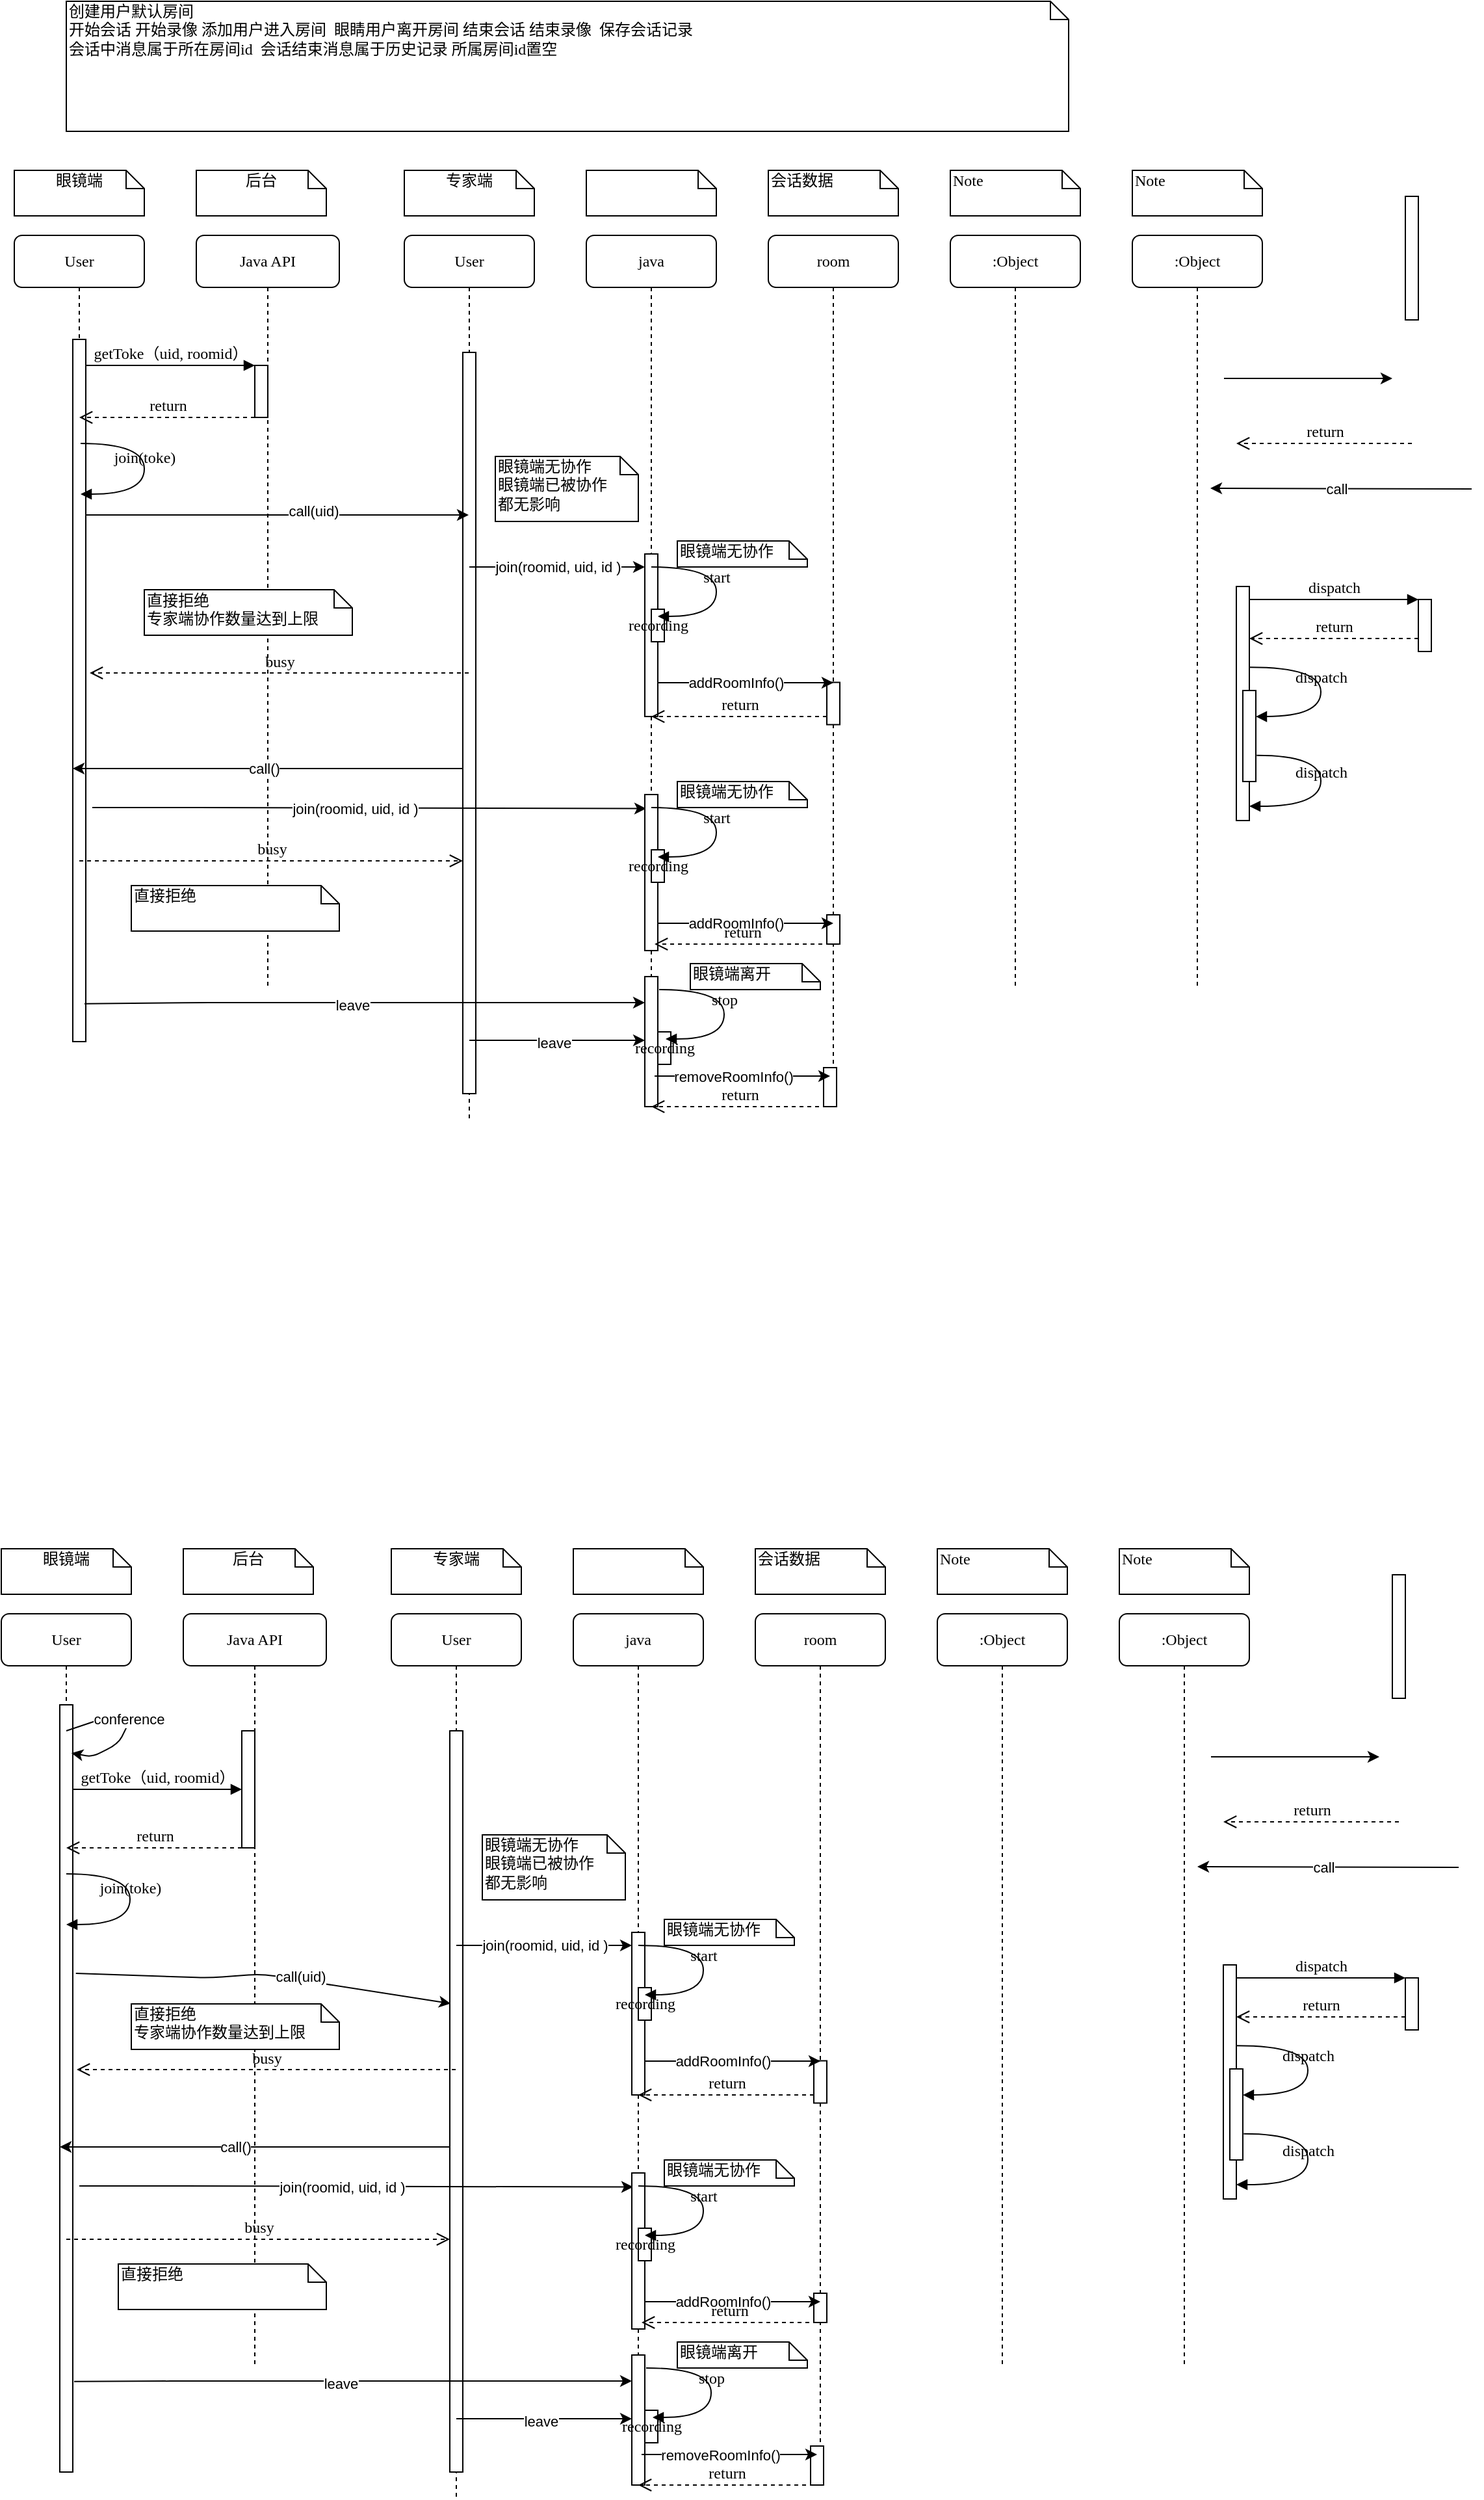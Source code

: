 <mxfile version="14.4.8" type="github">
  <diagram name="Page-1" id="13e1069c-82ec-6db2-03f1-153e76fe0fe0">
    <mxGraphModel dx="934" dy="1406" grid="1" gridSize="10" guides="1" tooltips="1" connect="1" arrows="1" fold="1" page="1" pageScale="1" pageWidth="1100" pageHeight="850" background="#ffffff" math="0" shadow="0">
      <root>
        <mxCell id="0" />
        <mxCell id="1" parent="0" />
        <mxCell id="7baba1c4bc27f4b0-2" value="Java API" style="shape=umlLifeline;perimeter=lifelinePerimeter;whiteSpace=wrap;html=1;container=1;collapsible=0;recursiveResize=0;outlineConnect=0;rounded=1;shadow=0;comic=0;labelBackgroundColor=none;strokeWidth=1;fontFamily=Verdana;fontSize=12;align=center;" parent="1" vertex="1">
          <mxGeometry x="240" y="80" width="110" height="580" as="geometry" />
        </mxCell>
        <mxCell id="7baba1c4bc27f4b0-10" value="" style="html=1;points=[];perimeter=orthogonalPerimeter;rounded=0;shadow=0;comic=0;labelBackgroundColor=none;strokeWidth=1;fontFamily=Verdana;fontSize=12;align=center;" parent="7baba1c4bc27f4b0-2" vertex="1">
          <mxGeometry x="45" y="100" width="10" height="40" as="geometry" />
        </mxCell>
        <mxCell id="odlqmuHHD26M4DmsH0EI-45" value="直接拒绝" style="shape=note;whiteSpace=wrap;html=1;size=14;verticalAlign=top;align=left;spacingTop=-6;rounded=0;shadow=0;comic=0;labelBackgroundColor=none;strokeWidth=1;fontFamily=Verdana;fontSize=12" parent="7baba1c4bc27f4b0-2" vertex="1">
          <mxGeometry x="-50" y="500" width="160" height="35" as="geometry" />
        </mxCell>
        <mxCell id="7baba1c4bc27f4b0-3" value="User" style="shape=umlLifeline;perimeter=lifelinePerimeter;whiteSpace=wrap;html=1;container=1;collapsible=0;recursiveResize=0;outlineConnect=0;rounded=1;shadow=0;comic=0;labelBackgroundColor=none;strokeWidth=1;fontFamily=Verdana;fontSize=12;align=center;" parent="1" vertex="1">
          <mxGeometry x="400" y="80" width="100" height="680" as="geometry" />
        </mxCell>
        <mxCell id="7baba1c4bc27f4b0-13" value="" style="html=1;points=[];perimeter=orthogonalPerimeter;rounded=0;shadow=0;comic=0;labelBackgroundColor=none;strokeWidth=1;fontFamily=Verdana;fontSize=12;align=center;" parent="7baba1c4bc27f4b0-3" vertex="1">
          <mxGeometry x="45" y="90" width="10" height="570" as="geometry" />
        </mxCell>
        <mxCell id="7baba1c4bc27f4b0-4" value="java" style="shape=umlLifeline;perimeter=lifelinePerimeter;whiteSpace=wrap;html=1;container=1;collapsible=0;recursiveResize=0;outlineConnect=0;rounded=1;shadow=0;comic=0;labelBackgroundColor=none;strokeWidth=1;fontFamily=Verdana;fontSize=12;align=center;" parent="1" vertex="1">
          <mxGeometry x="540" y="80" width="100" height="670" as="geometry" />
        </mxCell>
        <mxCell id="odlqmuHHD26M4DmsH0EI-8" value="" style="html=1;points=[];perimeter=orthogonalPerimeter;rounded=0;shadow=0;comic=0;labelBackgroundColor=none;strokeWidth=1;fontFamily=Verdana;fontSize=12;align=center;" parent="7baba1c4bc27f4b0-4" vertex="1">
          <mxGeometry x="45" y="245" width="10" height="125" as="geometry" />
        </mxCell>
        <mxCell id="odlqmuHHD26M4DmsH0EI-46" value="" style="html=1;points=[];perimeter=orthogonalPerimeter;rounded=0;shadow=0;comic=0;labelBackgroundColor=none;strokeWidth=1;fontFamily=Verdana;fontSize=12;align=center;" parent="7baba1c4bc27f4b0-4" vertex="1">
          <mxGeometry x="45" y="570" width="10" height="100" as="geometry" />
        </mxCell>
        <mxCell id="7baba1c4bc27f4b0-5" value="room" style="shape=umlLifeline;perimeter=lifelinePerimeter;whiteSpace=wrap;html=1;container=1;collapsible=0;recursiveResize=0;outlineConnect=0;rounded=1;shadow=0;comic=0;labelBackgroundColor=none;strokeWidth=1;fontFamily=Verdana;fontSize=12;align=center;" parent="1" vertex="1">
          <mxGeometry x="680" y="80" width="100" height="670" as="geometry" />
        </mxCell>
        <mxCell id="odlqmuHHD26M4DmsH0EI-15" value="" style="html=1;points=[];perimeter=orthogonalPerimeter;rounded=0;shadow=0;comic=0;labelBackgroundColor=none;strokeWidth=1;fontFamily=Verdana;fontSize=12;align=center;" parent="7baba1c4bc27f4b0-5" vertex="1">
          <mxGeometry x="45" y="343.75" width="10" height="32.5" as="geometry" />
        </mxCell>
        <mxCell id="7baba1c4bc27f4b0-6" value=":Object" style="shape=umlLifeline;perimeter=lifelinePerimeter;whiteSpace=wrap;html=1;container=1;collapsible=0;recursiveResize=0;outlineConnect=0;rounded=1;shadow=0;comic=0;labelBackgroundColor=none;strokeWidth=1;fontFamily=Verdana;fontSize=12;align=center;" parent="1" vertex="1">
          <mxGeometry x="820" y="80" width="100" height="580" as="geometry" />
        </mxCell>
        <mxCell id="7baba1c4bc27f4b0-7" value=":Object" style="shape=umlLifeline;perimeter=lifelinePerimeter;whiteSpace=wrap;html=1;container=1;collapsible=0;recursiveResize=0;outlineConnect=0;rounded=1;shadow=0;comic=0;labelBackgroundColor=none;strokeWidth=1;fontFamily=Verdana;fontSize=12;align=center;" parent="1" vertex="1">
          <mxGeometry x="960" y="80" width="100" height="580" as="geometry" />
        </mxCell>
        <mxCell id="7baba1c4bc27f4b0-8" value="User" style="shape=umlLifeline;perimeter=lifelinePerimeter;whiteSpace=wrap;html=1;container=1;collapsible=0;recursiveResize=0;outlineConnect=0;rounded=1;shadow=0;comic=0;labelBackgroundColor=none;strokeWidth=1;fontFamily=Verdana;fontSize=12;align=center;" parent="1" vertex="1">
          <mxGeometry x="100" y="80" width="100" height="620" as="geometry" />
        </mxCell>
        <mxCell id="7baba1c4bc27f4b0-9" value="" style="html=1;points=[];perimeter=orthogonalPerimeter;rounded=0;shadow=0;comic=0;labelBackgroundColor=none;strokeWidth=1;fontFamily=Verdana;fontSize=12;align=center;" parent="7baba1c4bc27f4b0-8" vertex="1">
          <mxGeometry x="45" y="80" width="10" height="540" as="geometry" />
        </mxCell>
        <mxCell id="7baba1c4bc27f4b0-16" value="" style="html=1;points=[];perimeter=orthogonalPerimeter;rounded=0;shadow=0;comic=0;labelBackgroundColor=none;strokeWidth=1;fontFamily=Verdana;fontSize=12;align=center;" parent="1" vertex="1">
          <mxGeometry x="1040" y="350" width="10" height="180" as="geometry" />
        </mxCell>
        <mxCell id="7baba1c4bc27f4b0-19" value="" style="html=1;points=[];perimeter=orthogonalPerimeter;rounded=0;shadow=0;comic=0;labelBackgroundColor=none;strokeWidth=1;fontFamily=Verdana;fontSize=12;align=center;" parent="1" vertex="1">
          <mxGeometry x="1180" y="360" width="10" height="40" as="geometry" />
        </mxCell>
        <mxCell id="7baba1c4bc27f4b0-20" value="dispatch" style="html=1;verticalAlign=bottom;endArrow=block;entryX=0;entryY=0;labelBackgroundColor=none;fontFamily=Verdana;fontSize=12;edgeStyle=elbowEdgeStyle;elbow=vertical;" parent="1" source="7baba1c4bc27f4b0-16" target="7baba1c4bc27f4b0-19" edge="1">
          <mxGeometry relative="1" as="geometry">
            <mxPoint x="1105" y="360" as="sourcePoint" />
          </mxGeometry>
        </mxCell>
        <mxCell id="7baba1c4bc27f4b0-21" value="return" style="html=1;verticalAlign=bottom;endArrow=open;dashed=1;endSize=8;labelBackgroundColor=none;fontFamily=Verdana;fontSize=12;edgeStyle=elbowEdgeStyle;elbow=vertical;" parent="1" source="7baba1c4bc27f4b0-19" target="7baba1c4bc27f4b0-16" edge="1">
          <mxGeometry relative="1" as="geometry">
            <mxPoint x="1105" y="436" as="targetPoint" />
            <Array as="points">
              <mxPoint x="1125" y="390" />
              <mxPoint x="1155" y="390" />
            </Array>
          </mxGeometry>
        </mxCell>
        <mxCell id="7baba1c4bc27f4b0-11" value="getToke（uid, roomid）" style="html=1;verticalAlign=bottom;endArrow=block;entryX=0;entryY=0;labelBackgroundColor=none;fontFamily=Verdana;fontSize=12;edgeStyle=elbowEdgeStyle;elbow=vertical;" parent="1" source="7baba1c4bc27f4b0-9" target="7baba1c4bc27f4b0-10" edge="1">
          <mxGeometry relative="1" as="geometry">
            <mxPoint x="220" y="190" as="sourcePoint" />
          </mxGeometry>
        </mxCell>
        <mxCell id="7baba1c4bc27f4b0-34" value="" style="html=1;points=[];perimeter=orthogonalPerimeter;rounded=0;shadow=0;comic=0;labelBackgroundColor=none;strokeWidth=1;fontFamily=Verdana;fontSize=12;align=center;" parent="1" vertex="1">
          <mxGeometry x="1045" y="430" width="10" height="70" as="geometry" />
        </mxCell>
        <mxCell id="7baba1c4bc27f4b0-35" value="dispatch" style="html=1;verticalAlign=bottom;endArrow=block;labelBackgroundColor=none;fontFamily=Verdana;fontSize=12;elbow=vertical;edgeStyle=orthogonalEdgeStyle;curved=1;entryX=1;entryY=0.286;entryPerimeter=0;exitX=1.038;exitY=0.345;exitPerimeter=0;" parent="1" source="7baba1c4bc27f4b0-16" target="7baba1c4bc27f4b0-34" edge="1">
          <mxGeometry relative="1" as="geometry">
            <mxPoint x="920" y="360" as="sourcePoint" />
            <mxPoint x="1050" y="360" as="targetPoint" />
            <Array as="points">
              <mxPoint x="1105" y="412" />
              <mxPoint x="1105" y="450" />
            </Array>
          </mxGeometry>
        </mxCell>
        <mxCell id="7baba1c4bc27f4b0-36" value="dispatch" style="html=1;verticalAlign=bottom;endArrow=block;labelBackgroundColor=none;fontFamily=Verdana;fontSize=12;elbow=vertical;edgeStyle=orthogonalEdgeStyle;curved=1;exitX=1.066;exitY=0.713;exitPerimeter=0;" parent="1" source="7baba1c4bc27f4b0-34" edge="1">
          <mxGeometry relative="1" as="geometry">
            <mxPoint x="1065.333" y="480" as="sourcePoint" />
            <mxPoint x="1050" y="519" as="targetPoint" />
            <Array as="points">
              <mxPoint x="1105" y="480" />
              <mxPoint x="1105" y="519" />
            </Array>
          </mxGeometry>
        </mxCell>
        <mxCell id="7baba1c4bc27f4b0-40" value="眼镜端" style="shape=note;whiteSpace=wrap;html=1;size=14;verticalAlign=top;align=center;spacingTop=-6;rounded=0;shadow=0;comic=0;labelBackgroundColor=none;strokeWidth=1;fontFamily=Verdana;fontSize=12" parent="1" vertex="1">
          <mxGeometry x="100" y="30" width="100" height="35" as="geometry" />
        </mxCell>
        <mxCell id="7baba1c4bc27f4b0-41" value="后台" style="shape=note;whiteSpace=wrap;html=1;size=14;verticalAlign=top;align=center;spacingTop=-6;rounded=0;shadow=0;comic=0;labelBackgroundColor=none;strokeWidth=1;fontFamily=Verdana;fontSize=12" parent="1" vertex="1">
          <mxGeometry x="240" y="30" width="100" height="35" as="geometry" />
        </mxCell>
        <mxCell id="7baba1c4bc27f4b0-42" value="&lt;div&gt;&lt;span&gt;专家端&lt;/span&gt;&lt;/div&gt;" style="shape=note;whiteSpace=wrap;html=1;size=14;verticalAlign=top;align=center;spacingTop=-6;rounded=0;shadow=0;comic=0;labelBackgroundColor=none;strokeWidth=1;fontFamily=Verdana;fontSize=12" parent="1" vertex="1">
          <mxGeometry x="400" y="30" width="100" height="35" as="geometry" />
        </mxCell>
        <mxCell id="7baba1c4bc27f4b0-43" value="" style="shape=note;whiteSpace=wrap;html=1;size=14;verticalAlign=top;align=left;spacingTop=-6;rounded=0;shadow=0;comic=0;labelBackgroundColor=none;strokeWidth=1;fontFamily=Verdana;fontSize=12" parent="1" vertex="1">
          <mxGeometry x="540" y="30" width="100" height="35" as="geometry" />
        </mxCell>
        <mxCell id="7baba1c4bc27f4b0-44" value="会话数据" style="shape=note;whiteSpace=wrap;html=1;size=14;verticalAlign=top;align=left;spacingTop=-6;rounded=0;shadow=0;comic=0;labelBackgroundColor=none;strokeWidth=1;fontFamily=Verdana;fontSize=12" parent="1" vertex="1">
          <mxGeometry x="680" y="30" width="100" height="35" as="geometry" />
        </mxCell>
        <mxCell id="7baba1c4bc27f4b0-45" value="Note" style="shape=note;whiteSpace=wrap;html=1;size=14;verticalAlign=top;align=left;spacingTop=-6;rounded=0;shadow=0;comic=0;labelBackgroundColor=none;strokeWidth=1;fontFamily=Verdana;fontSize=12" parent="1" vertex="1">
          <mxGeometry x="820" y="30" width="100" height="35" as="geometry" />
        </mxCell>
        <mxCell id="7baba1c4bc27f4b0-46" value="Note" style="shape=note;whiteSpace=wrap;html=1;size=14;verticalAlign=top;align=left;spacingTop=-6;rounded=0;shadow=0;comic=0;labelBackgroundColor=none;strokeWidth=1;fontFamily=Verdana;fontSize=12" parent="1" vertex="1">
          <mxGeometry x="960" y="30" width="100" height="35" as="geometry" />
        </mxCell>
        <mxCell id="odlqmuHHD26M4DmsH0EI-4" value="" style="endArrow=classic;html=1;exitX=1;exitY=0.25;exitDx=0;exitDy=0;exitPerimeter=0;" parent="1" source="7baba1c4bc27f4b0-9" target="7baba1c4bc27f4b0-3" edge="1">
          <mxGeometry width="50" height="50" relative="1" as="geometry">
            <mxPoint x="500" y="400" as="sourcePoint" />
            <mxPoint x="550" y="350" as="targetPoint" />
          </mxGeometry>
        </mxCell>
        <mxCell id="odlqmuHHD26M4DmsH0EI-5" value="call(uid)" style="edgeLabel;html=1;align=center;verticalAlign=middle;resizable=0;points=[];" parent="odlqmuHHD26M4DmsH0EI-4" vertex="1" connectable="0">
          <mxGeometry x="0.181" y="3" relative="1" as="geometry">
            <mxPoint x="1" as="offset" />
          </mxGeometry>
        </mxCell>
        <mxCell id="odlqmuHHD26M4DmsH0EI-6" value="join(roomid, uid, id )" style="endArrow=classic;html=1;" parent="1" target="odlqmuHHD26M4DmsH0EI-8" edge="1">
          <mxGeometry width="50" height="50" relative="1" as="geometry">
            <mxPoint x="450" y="335" as="sourcePoint" />
            <mxPoint x="570" y="335" as="targetPoint" />
            <Array as="points">
              <mxPoint x="520" y="335" />
            </Array>
          </mxGeometry>
        </mxCell>
        <mxCell id="odlqmuHHD26M4DmsH0EI-9" value="" style="endArrow=classic;html=1;entryX=0.1;entryY=0.09;entryDx=0;entryDy=0;entryPerimeter=0;" parent="1" target="odlqmuHHD26M4DmsH0EI-35" edge="1">
          <mxGeometry x="-0.111" width="50" height="50" relative="1" as="geometry">
            <mxPoint x="160" y="520" as="sourcePoint" />
            <mxPoint x="585" y="520" as="targetPoint" />
            <Array as="points">
              <mxPoint x="230" y="520" />
            </Array>
            <mxPoint as="offset" />
          </mxGeometry>
        </mxCell>
        <mxCell id="odlqmuHHD26M4DmsH0EI-32" value="join(roomid, uid, id )" style="edgeLabel;html=1;align=center;verticalAlign=middle;resizable=0;points=[];" parent="odlqmuHHD26M4DmsH0EI-9" vertex="1" connectable="0">
          <mxGeometry x="-0.054" relative="1" as="geometry">
            <mxPoint as="offset" />
          </mxGeometry>
        </mxCell>
        <mxCell id="odlqmuHHD26M4DmsH0EI-11" value="" style="html=1;points=[];perimeter=orthogonalPerimeter;rounded=0;shadow=0;comic=0;labelBackgroundColor=none;strokeWidth=1;fontFamily=Verdana;fontSize=12;align=center;" parent="1" vertex="1">
          <mxGeometry x="1170" y="50" width="10" height="95" as="geometry" />
        </mxCell>
        <mxCell id="odlqmuHHD26M4DmsH0EI-14" value="addRoomInfo()" style="endArrow=classic;html=1;" parent="1" edge="1">
          <mxGeometry x="-0.111" width="50" height="50" relative="1" as="geometry">
            <mxPoint x="595" y="424" as="sourcePoint" />
            <mxPoint x="730" y="424" as="targetPoint" />
            <Array as="points" />
            <mxPoint as="offset" />
          </mxGeometry>
        </mxCell>
        <mxCell id="odlqmuHHD26M4DmsH0EI-16" value="return" style="html=1;verticalAlign=bottom;endArrow=open;dashed=1;endSize=8;labelBackgroundColor=none;fontFamily=Verdana;fontSize=12;edgeStyle=elbowEdgeStyle;elbow=vertical;" parent="1" edge="1">
          <mxGeometry relative="1" as="geometry">
            <mxPoint x="1040" y="240" as="targetPoint" />
            <Array as="points" />
            <mxPoint x="1175" y="240" as="sourcePoint" />
          </mxGeometry>
        </mxCell>
        <mxCell id="odlqmuHHD26M4DmsH0EI-17" value="busy" style="html=1;verticalAlign=bottom;endArrow=open;dashed=1;endSize=8;labelBackgroundColor=none;fontFamily=Verdana;fontSize=12;edgeStyle=elbowEdgeStyle;elbow=vertical;entryX=1.3;entryY=0.475;entryDx=0;entryDy=0;entryPerimeter=0;" parent="1" source="7baba1c4bc27f4b0-3" target="7baba1c4bc27f4b0-9" edge="1">
          <mxGeometry relative="1" as="geometry">
            <mxPoint x="240" y="390" as="targetPoint" />
            <Array as="points" />
            <mxPoint x="375" y="390" as="sourcePoint" />
          </mxGeometry>
        </mxCell>
        <mxCell id="odlqmuHHD26M4DmsH0EI-18" value="return" style="html=1;verticalAlign=bottom;endArrow=open;dashed=1;endSize=8;labelBackgroundColor=none;fontFamily=Verdana;fontSize=12;edgeStyle=elbowEdgeStyle;elbow=vertical;" parent="1" edge="1">
          <mxGeometry relative="1" as="geometry">
            <mxPoint x="150" y="220" as="targetPoint" />
            <Array as="points" />
            <mxPoint x="285" y="220" as="sourcePoint" />
          </mxGeometry>
        </mxCell>
        <mxCell id="odlqmuHHD26M4DmsH0EI-19" value="眼镜端无协作&lt;br&gt;眼镜端已被协作&lt;br&gt;都无影响" style="shape=note;whiteSpace=wrap;html=1;size=14;verticalAlign=top;align=left;spacingTop=-6;rounded=0;shadow=0;comic=0;labelBackgroundColor=none;strokeWidth=1;fontFamily=Verdana;fontSize=12" parent="1" vertex="1">
          <mxGeometry x="470" y="250" width="110" height="50" as="geometry" />
        </mxCell>
        <mxCell id="odlqmuHHD26M4DmsH0EI-20" value="直接拒绝&lt;br&gt;专家端协作数量达到上限" style="shape=note;whiteSpace=wrap;html=1;size=14;verticalAlign=top;align=left;spacingTop=-6;rounded=0;shadow=0;comic=0;labelBackgroundColor=none;strokeWidth=1;fontFamily=Verdana;fontSize=12" parent="1" vertex="1">
          <mxGeometry x="200" y="352.5" width="160" height="35" as="geometry" />
        </mxCell>
        <mxCell id="odlqmuHHD26M4DmsH0EI-21" value="" style="endArrow=classic;html=1;" parent="1" edge="1">
          <mxGeometry x="-0.111" width="50" height="50" relative="1" as="geometry">
            <mxPoint x="445" y="490" as="sourcePoint" />
            <mxPoint x="145" y="490" as="targetPoint" />
            <Array as="points">
              <mxPoint x="345.5" y="490" />
            </Array>
            <mxPoint as="offset" />
          </mxGeometry>
        </mxCell>
        <mxCell id="odlqmuHHD26M4DmsH0EI-22" value="call()" style="edgeLabel;html=1;align=center;verticalAlign=middle;resizable=0;points=[];" parent="odlqmuHHD26M4DmsH0EI-21" vertex="1" connectable="0">
          <mxGeometry x="0.05" relative="1" as="geometry">
            <mxPoint x="4" as="offset" />
          </mxGeometry>
        </mxCell>
        <mxCell id="odlqmuHHD26M4DmsH0EI-23" value="" style="endArrow=classic;html=1;" parent="1" edge="1">
          <mxGeometry x="-0.111" width="50" height="50" relative="1" as="geometry">
            <mxPoint x="1221" y="275" as="sourcePoint" />
            <mxPoint x="1020" y="274.5" as="targetPoint" />
            <Array as="points">
              <mxPoint x="1220.5" y="274.5" />
            </Array>
            <mxPoint as="offset" />
          </mxGeometry>
        </mxCell>
        <mxCell id="odlqmuHHD26M4DmsH0EI-24" value="call" style="edgeLabel;html=1;align=center;verticalAlign=middle;resizable=0;points=[];" parent="odlqmuHHD26M4DmsH0EI-23" vertex="1" connectable="0">
          <mxGeometry x="0.05" relative="1" as="geometry">
            <mxPoint x="1" as="offset" />
          </mxGeometry>
        </mxCell>
        <mxCell id="odlqmuHHD26M4DmsH0EI-26" value="" style="endArrow=classic;html=1;" parent="1" edge="1">
          <mxGeometry x="-0.111" width="50" height="50" relative="1" as="geometry">
            <mxPoint x="1030.5" y="190" as="sourcePoint" />
            <mxPoint x="1160" y="190" as="targetPoint" />
            <Array as="points">
              <mxPoint x="1100.5" y="190" />
            </Array>
            <mxPoint as="offset" />
          </mxGeometry>
        </mxCell>
        <mxCell id="odlqmuHHD26M4DmsH0EI-28" value="recording" style="html=1;points=[];perimeter=orthogonalPerimeter;rounded=0;shadow=0;comic=0;labelBackgroundColor=none;strokeWidth=1;fontFamily=Verdana;fontSize=12;align=center;" parent="1" vertex="1">
          <mxGeometry x="590" y="367.5" width="10" height="25" as="geometry" />
        </mxCell>
        <mxCell id="odlqmuHHD26M4DmsH0EI-30" value="start" style="html=1;verticalAlign=bottom;endArrow=block;labelBackgroundColor=none;fontFamily=Verdana;fontSize=12;elbow=vertical;edgeStyle=orthogonalEdgeStyle;curved=1;exitX=1.038;exitY=0.345;exitPerimeter=0;" parent="1" edge="1">
          <mxGeometry relative="1" as="geometry">
            <mxPoint x="590.0" y="335.0" as="sourcePoint" />
            <mxPoint x="595" y="373" as="targetPoint" />
            <Array as="points">
              <mxPoint x="640" y="335" />
              <mxPoint x="640" y="373" />
            </Array>
          </mxGeometry>
        </mxCell>
        <mxCell id="odlqmuHHD26M4DmsH0EI-31" value="&lt;span&gt;眼镜端无协作&lt;/span&gt;" style="shape=note;whiteSpace=wrap;html=1;size=14;verticalAlign=top;align=left;spacingTop=-6;rounded=0;shadow=0;comic=0;labelBackgroundColor=none;strokeWidth=1;fontFamily=Verdana;fontSize=12" parent="1" vertex="1">
          <mxGeometry x="610" y="315" width="100" height="20" as="geometry" />
        </mxCell>
        <mxCell id="odlqmuHHD26M4DmsH0EI-33" value="busy" style="html=1;verticalAlign=bottom;endArrow=open;dashed=1;endSize=8;labelBackgroundColor=none;fontFamily=Verdana;fontSize=12;edgeStyle=elbowEdgeStyle;elbow=vertical;" parent="1" source="7baba1c4bc27f4b0-8" target="7baba1c4bc27f4b0-13" edge="1">
          <mxGeometry relative="1" as="geometry">
            <mxPoint x="144.25" y="560" as="targetPoint" />
            <Array as="points">
              <mxPoint x="400" y="561" />
            </Array>
            <mxPoint x="390" y="540" as="sourcePoint" />
          </mxGeometry>
        </mxCell>
        <mxCell id="odlqmuHHD26M4DmsH0EI-35" value="" style="html=1;points=[];perimeter=orthogonalPerimeter;rounded=0;shadow=0;comic=0;labelBackgroundColor=none;strokeWidth=1;fontFamily=Verdana;fontSize=12;align=center;" parent="1" vertex="1">
          <mxGeometry x="585" y="510" width="10" height="120" as="geometry" />
        </mxCell>
        <mxCell id="odlqmuHHD26M4DmsH0EI-36" value="" style="html=1;points=[];perimeter=orthogonalPerimeter;rounded=0;shadow=0;comic=0;labelBackgroundColor=none;strokeWidth=1;fontFamily=Verdana;fontSize=12;align=center;" parent="1" vertex="1">
          <mxGeometry x="725" y="602.5" width="10" height="22.5" as="geometry" />
        </mxCell>
        <mxCell id="odlqmuHHD26M4DmsH0EI-37" value="addRoomInfo()" style="endArrow=classic;html=1;" parent="1" edge="1">
          <mxGeometry x="-0.111" width="50" height="50" relative="1" as="geometry">
            <mxPoint x="595" y="609" as="sourcePoint" />
            <mxPoint x="730" y="609" as="targetPoint" />
            <Array as="points" />
            <mxPoint as="offset" />
          </mxGeometry>
        </mxCell>
        <mxCell id="odlqmuHHD26M4DmsH0EI-38" value="recording" style="html=1;points=[];perimeter=orthogonalPerimeter;rounded=0;shadow=0;comic=0;labelBackgroundColor=none;strokeWidth=1;fontFamily=Verdana;fontSize=12;align=center;" parent="1" vertex="1">
          <mxGeometry x="590" y="552.5" width="10" height="25" as="geometry" />
        </mxCell>
        <mxCell id="odlqmuHHD26M4DmsH0EI-39" value="start" style="html=1;verticalAlign=bottom;endArrow=block;labelBackgroundColor=none;fontFamily=Verdana;fontSize=12;elbow=vertical;edgeStyle=orthogonalEdgeStyle;curved=1;exitX=1.038;exitY=0.345;exitPerimeter=0;" parent="1" edge="1">
          <mxGeometry relative="1" as="geometry">
            <mxPoint x="590" y="520" as="sourcePoint" />
            <mxPoint x="595" y="558" as="targetPoint" />
            <Array as="points">
              <mxPoint x="640" y="520" />
              <mxPoint x="640" y="558" />
            </Array>
          </mxGeometry>
        </mxCell>
        <mxCell id="odlqmuHHD26M4DmsH0EI-40" value="&lt;span&gt;眼镜端无协作&lt;/span&gt;" style="shape=note;whiteSpace=wrap;html=1;size=14;verticalAlign=top;align=left;spacingTop=-6;rounded=0;shadow=0;comic=0;labelBackgroundColor=none;strokeWidth=1;fontFamily=Verdana;fontSize=12" parent="1" vertex="1">
          <mxGeometry x="610" y="500" width="100" height="20" as="geometry" />
        </mxCell>
        <mxCell id="odlqmuHHD26M4DmsH0EI-43" value="return" style="html=1;verticalAlign=bottom;endArrow=open;dashed=1;endSize=8;labelBackgroundColor=none;fontFamily=Verdana;fontSize=12;edgeStyle=elbowEdgeStyle;elbow=vertical;" parent="1" edge="1">
          <mxGeometry relative="1" as="geometry">
            <mxPoint x="590" y="450" as="targetPoint" />
            <Array as="points" />
            <mxPoint x="725" y="450" as="sourcePoint" />
          </mxGeometry>
        </mxCell>
        <mxCell id="odlqmuHHD26M4DmsH0EI-44" value="return" style="html=1;verticalAlign=bottom;endArrow=open;dashed=1;endSize=8;labelBackgroundColor=none;fontFamily=Verdana;fontSize=12;edgeStyle=elbowEdgeStyle;elbow=vertical;" parent="1" edge="1">
          <mxGeometry relative="1" as="geometry">
            <mxPoint x="592.5" y="625" as="targetPoint" />
            <Array as="points" />
            <mxPoint x="727.5" y="625" as="sourcePoint" />
          </mxGeometry>
        </mxCell>
        <mxCell id="odlqmuHHD26M4DmsH0EI-47" value="" style="endArrow=classic;html=1;exitX=0.9;exitY=0.946;exitDx=0;exitDy=0;exitPerimeter=0;" parent="1" source="7baba1c4bc27f4b0-9" target="odlqmuHHD26M4DmsH0EI-46" edge="1">
          <mxGeometry x="-0.111" width="50" height="50" relative="1" as="geometry">
            <mxPoint x="180" y="670" as="sourcePoint" />
            <mxPoint x="299.5" y="670" as="targetPoint" />
            <Array as="points">
              <mxPoint x="240" y="670" />
            </Array>
            <mxPoint as="offset" />
          </mxGeometry>
        </mxCell>
        <mxCell id="odlqmuHHD26M4DmsH0EI-48" value="leave" style="edgeLabel;html=1;align=center;verticalAlign=middle;resizable=0;points=[];" parent="odlqmuHHD26M4DmsH0EI-47" vertex="1" connectable="0">
          <mxGeometry x="-0.044" y="-2" relative="1" as="geometry">
            <mxPoint as="offset" />
          </mxGeometry>
        </mxCell>
        <mxCell id="odlqmuHHD26M4DmsH0EI-51" value="" style="endArrow=classic;html=1;" parent="1" edge="1">
          <mxGeometry x="-0.111" width="50" height="50" relative="1" as="geometry">
            <mxPoint x="450" y="699" as="sourcePoint" />
            <mxPoint x="585" y="699" as="targetPoint" />
            <Array as="points" />
            <mxPoint as="offset" />
          </mxGeometry>
        </mxCell>
        <mxCell id="odlqmuHHD26M4DmsH0EI-52" value="leave" style="edgeLabel;html=1;align=center;verticalAlign=middle;resizable=0;points=[];" parent="odlqmuHHD26M4DmsH0EI-51" vertex="1" connectable="0">
          <mxGeometry x="-0.044" y="-2" relative="1" as="geometry">
            <mxPoint as="offset" />
          </mxGeometry>
        </mxCell>
        <mxCell id="odlqmuHHD26M4DmsH0EI-53" value="recording" style="html=1;points=[];perimeter=orthogonalPerimeter;rounded=0;shadow=0;comic=0;labelBackgroundColor=none;strokeWidth=1;fontFamily=Verdana;fontSize=12;align=center;" parent="1" vertex="1">
          <mxGeometry x="595" y="692.5" width="10" height="25" as="geometry" />
        </mxCell>
        <mxCell id="odlqmuHHD26M4DmsH0EI-54" value="stop" style="html=1;verticalAlign=bottom;endArrow=block;labelBackgroundColor=none;fontFamily=Verdana;fontSize=12;elbow=vertical;edgeStyle=orthogonalEdgeStyle;curved=1;exitX=1.038;exitY=0.345;exitPerimeter=0;" parent="1" edge="1">
          <mxGeometry relative="1" as="geometry">
            <mxPoint x="596" y="660" as="sourcePoint" />
            <mxPoint x="601" y="698" as="targetPoint" />
            <Array as="points">
              <mxPoint x="646" y="660" />
              <mxPoint x="646" y="698" />
            </Array>
          </mxGeometry>
        </mxCell>
        <mxCell id="odlqmuHHD26M4DmsH0EI-56" value="" style="html=1;points=[];perimeter=orthogonalPerimeter;rounded=0;shadow=0;comic=0;labelBackgroundColor=none;strokeWidth=1;fontFamily=Verdana;fontSize=12;align=center;" parent="1" vertex="1">
          <mxGeometry x="722.5" y="720" width="10" height="30" as="geometry" />
        </mxCell>
        <mxCell id="odlqmuHHD26M4DmsH0EI-57" value="removeRoomInfo()" style="endArrow=classic;html=1;" parent="1" edge="1">
          <mxGeometry x="-0.111" width="50" height="50" relative="1" as="geometry">
            <mxPoint x="592.5" y="726.5" as="sourcePoint" />
            <mxPoint x="727.5" y="726.5" as="targetPoint" />
            <Array as="points" />
            <mxPoint as="offset" />
          </mxGeometry>
        </mxCell>
        <mxCell id="odlqmuHHD26M4DmsH0EI-58" value="return" style="html=1;verticalAlign=bottom;endArrow=open;dashed=1;endSize=8;labelBackgroundColor=none;fontFamily=Verdana;fontSize=12;edgeStyle=elbowEdgeStyle;elbow=vertical;" parent="1" edge="1">
          <mxGeometry relative="1" as="geometry">
            <mxPoint x="590" y="750" as="targetPoint" />
            <Array as="points" />
            <mxPoint x="725" y="750" as="sourcePoint" />
          </mxGeometry>
        </mxCell>
        <mxCell id="odlqmuHHD26M4DmsH0EI-59" value="&lt;span&gt;眼镜端离开&lt;/span&gt;" style="shape=note;whiteSpace=wrap;html=1;size=14;verticalAlign=top;align=left;spacingTop=-6;rounded=0;shadow=0;comic=0;labelBackgroundColor=none;strokeWidth=1;fontFamily=Verdana;fontSize=12" parent="1" vertex="1">
          <mxGeometry x="620" y="640" width="100" height="20" as="geometry" />
        </mxCell>
        <mxCell id="P2DkG12NdxDLuXwxPzHu-1" value="创建用户默认房间&amp;nbsp;&lt;br&gt;开始会话 开始录像 添加用户进入房间&amp;nbsp; 眼睛用户离开房间 结束会话 结束录像&amp;nbsp; 保存会话记录&lt;br&gt;会话中消息属于所在房间id&amp;nbsp; 会话结束消息属于历史记录 所属房间id置空" style="shape=note;whiteSpace=wrap;html=1;size=14;verticalAlign=top;align=left;spacingTop=-6;rounded=0;shadow=0;comic=0;labelBackgroundColor=none;strokeWidth=1;fontFamily=Verdana;fontSize=12" parent="1" vertex="1">
          <mxGeometry x="140" y="-100" width="771" height="100" as="geometry" />
        </mxCell>
        <mxCell id="Yd7mBNa5vslCqtSXKkKX-2" value="join(toke)" style="html=1;verticalAlign=bottom;endArrow=block;labelBackgroundColor=none;fontFamily=Verdana;fontSize=12;elbow=vertical;edgeStyle=orthogonalEdgeStyle;curved=1;" parent="1" edge="1">
          <mxGeometry relative="1" as="geometry">
            <mxPoint x="151" y="240" as="sourcePoint" />
            <mxPoint x="151" y="279" as="targetPoint" />
            <Array as="points">
              <mxPoint x="200" y="240.1" />
              <mxPoint x="200" y="279.1" />
            </Array>
          </mxGeometry>
        </mxCell>
        <mxCell id="CfhzM83Ri4UYzs0AbyxH-1" value="Java API" style="shape=umlLifeline;perimeter=lifelinePerimeter;whiteSpace=wrap;html=1;container=1;collapsible=0;recursiveResize=0;outlineConnect=0;rounded=1;shadow=0;comic=0;labelBackgroundColor=none;strokeWidth=1;fontFamily=Verdana;fontSize=12;align=center;" vertex="1" parent="1">
          <mxGeometry x="230" y="1140" width="110" height="580" as="geometry" />
        </mxCell>
        <mxCell id="CfhzM83Ri4UYzs0AbyxH-2" value="" style="html=1;points=[];perimeter=orthogonalPerimeter;rounded=0;shadow=0;comic=0;labelBackgroundColor=none;strokeWidth=1;fontFamily=Verdana;fontSize=12;align=center;" vertex="1" parent="CfhzM83Ri4UYzs0AbyxH-1">
          <mxGeometry x="45" y="90" width="10" height="90" as="geometry" />
        </mxCell>
        <mxCell id="CfhzM83Ri4UYzs0AbyxH-3" value="直接拒绝" style="shape=note;whiteSpace=wrap;html=1;size=14;verticalAlign=top;align=left;spacingTop=-6;rounded=0;shadow=0;comic=0;labelBackgroundColor=none;strokeWidth=1;fontFamily=Verdana;fontSize=12" vertex="1" parent="CfhzM83Ri4UYzs0AbyxH-1">
          <mxGeometry x="-50" y="500" width="160" height="35" as="geometry" />
        </mxCell>
        <mxCell id="CfhzM83Ri4UYzs0AbyxH-4" value="User" style="shape=umlLifeline;perimeter=lifelinePerimeter;whiteSpace=wrap;html=1;container=1;collapsible=0;recursiveResize=0;outlineConnect=0;rounded=1;shadow=0;comic=0;labelBackgroundColor=none;strokeWidth=1;fontFamily=Verdana;fontSize=12;align=center;" vertex="1" parent="1">
          <mxGeometry x="390" y="1140" width="100" height="680" as="geometry" />
        </mxCell>
        <mxCell id="CfhzM83Ri4UYzs0AbyxH-5" value="" style="html=1;points=[];perimeter=orthogonalPerimeter;rounded=0;shadow=0;comic=0;labelBackgroundColor=none;strokeWidth=1;fontFamily=Verdana;fontSize=12;align=center;" vertex="1" parent="CfhzM83Ri4UYzs0AbyxH-4">
          <mxGeometry x="45" y="90" width="10" height="570" as="geometry" />
        </mxCell>
        <mxCell id="CfhzM83Ri4UYzs0AbyxH-6" value="java" style="shape=umlLifeline;perimeter=lifelinePerimeter;whiteSpace=wrap;html=1;container=1;collapsible=0;recursiveResize=0;outlineConnect=0;rounded=1;shadow=0;comic=0;labelBackgroundColor=none;strokeWidth=1;fontFamily=Verdana;fontSize=12;align=center;" vertex="1" parent="1">
          <mxGeometry x="530" y="1140" width="100" height="670" as="geometry" />
        </mxCell>
        <mxCell id="CfhzM83Ri4UYzs0AbyxH-7" value="" style="html=1;points=[];perimeter=orthogonalPerimeter;rounded=0;shadow=0;comic=0;labelBackgroundColor=none;strokeWidth=1;fontFamily=Verdana;fontSize=12;align=center;" vertex="1" parent="CfhzM83Ri4UYzs0AbyxH-6">
          <mxGeometry x="45" y="245" width="10" height="125" as="geometry" />
        </mxCell>
        <mxCell id="CfhzM83Ri4UYzs0AbyxH-8" value="" style="html=1;points=[];perimeter=orthogonalPerimeter;rounded=0;shadow=0;comic=0;labelBackgroundColor=none;strokeWidth=1;fontFamily=Verdana;fontSize=12;align=center;" vertex="1" parent="CfhzM83Ri4UYzs0AbyxH-6">
          <mxGeometry x="45" y="570" width="10" height="100" as="geometry" />
        </mxCell>
        <mxCell id="CfhzM83Ri4UYzs0AbyxH-9" value="room" style="shape=umlLifeline;perimeter=lifelinePerimeter;whiteSpace=wrap;html=1;container=1;collapsible=0;recursiveResize=0;outlineConnect=0;rounded=1;shadow=0;comic=0;labelBackgroundColor=none;strokeWidth=1;fontFamily=Verdana;fontSize=12;align=center;" vertex="1" parent="1">
          <mxGeometry x="670" y="1140" width="100" height="670" as="geometry" />
        </mxCell>
        <mxCell id="CfhzM83Ri4UYzs0AbyxH-10" value="" style="html=1;points=[];perimeter=orthogonalPerimeter;rounded=0;shadow=0;comic=0;labelBackgroundColor=none;strokeWidth=1;fontFamily=Verdana;fontSize=12;align=center;" vertex="1" parent="CfhzM83Ri4UYzs0AbyxH-9">
          <mxGeometry x="45" y="343.75" width="10" height="32.5" as="geometry" />
        </mxCell>
        <mxCell id="CfhzM83Ri4UYzs0AbyxH-11" value=":Object" style="shape=umlLifeline;perimeter=lifelinePerimeter;whiteSpace=wrap;html=1;container=1;collapsible=0;recursiveResize=0;outlineConnect=0;rounded=1;shadow=0;comic=0;labelBackgroundColor=none;strokeWidth=1;fontFamily=Verdana;fontSize=12;align=center;" vertex="1" parent="1">
          <mxGeometry x="810" y="1140" width="100" height="580" as="geometry" />
        </mxCell>
        <mxCell id="CfhzM83Ri4UYzs0AbyxH-12" value=":Object" style="shape=umlLifeline;perimeter=lifelinePerimeter;whiteSpace=wrap;html=1;container=1;collapsible=0;recursiveResize=0;outlineConnect=0;rounded=1;shadow=0;comic=0;labelBackgroundColor=none;strokeWidth=1;fontFamily=Verdana;fontSize=12;align=center;" vertex="1" parent="1">
          <mxGeometry x="950" y="1140" width="100" height="580" as="geometry" />
        </mxCell>
        <mxCell id="CfhzM83Ri4UYzs0AbyxH-13" value="User" style="shape=umlLifeline;perimeter=lifelinePerimeter;whiteSpace=wrap;html=1;container=1;collapsible=0;recursiveResize=0;outlineConnect=0;rounded=1;shadow=0;comic=0;labelBackgroundColor=none;strokeWidth=1;fontFamily=Verdana;fontSize=12;align=center;" vertex="1" parent="1">
          <mxGeometry x="90" y="1140" width="100" height="660" as="geometry" />
        </mxCell>
        <mxCell id="CfhzM83Ri4UYzs0AbyxH-14" value="" style="html=1;points=[];perimeter=orthogonalPerimeter;rounded=0;shadow=0;comic=0;labelBackgroundColor=none;strokeWidth=1;fontFamily=Verdana;fontSize=12;align=center;" vertex="1" parent="CfhzM83Ri4UYzs0AbyxH-13">
          <mxGeometry x="45" y="70" width="10" height="590" as="geometry" />
        </mxCell>
        <mxCell id="CfhzM83Ri4UYzs0AbyxH-15" value="" style="html=1;points=[];perimeter=orthogonalPerimeter;rounded=0;shadow=0;comic=0;labelBackgroundColor=none;strokeWidth=1;fontFamily=Verdana;fontSize=12;align=center;" vertex="1" parent="1">
          <mxGeometry x="1030" y="1410" width="10" height="180" as="geometry" />
        </mxCell>
        <mxCell id="CfhzM83Ri4UYzs0AbyxH-16" value="" style="html=1;points=[];perimeter=orthogonalPerimeter;rounded=0;shadow=0;comic=0;labelBackgroundColor=none;strokeWidth=1;fontFamily=Verdana;fontSize=12;align=center;" vertex="1" parent="1">
          <mxGeometry x="1170" y="1420" width="10" height="40" as="geometry" />
        </mxCell>
        <mxCell id="CfhzM83Ri4UYzs0AbyxH-17" value="dispatch" style="html=1;verticalAlign=bottom;endArrow=block;entryX=0;entryY=0;labelBackgroundColor=none;fontFamily=Verdana;fontSize=12;edgeStyle=elbowEdgeStyle;elbow=vertical;" edge="1" parent="1" source="CfhzM83Ri4UYzs0AbyxH-15" target="CfhzM83Ri4UYzs0AbyxH-16">
          <mxGeometry relative="1" as="geometry">
            <mxPoint x="1095" y="1420" as="sourcePoint" />
          </mxGeometry>
        </mxCell>
        <mxCell id="CfhzM83Ri4UYzs0AbyxH-18" value="return" style="html=1;verticalAlign=bottom;endArrow=open;dashed=1;endSize=8;labelBackgroundColor=none;fontFamily=Verdana;fontSize=12;edgeStyle=elbowEdgeStyle;elbow=vertical;" edge="1" parent="1" source="CfhzM83Ri4UYzs0AbyxH-16" target="CfhzM83Ri4UYzs0AbyxH-15">
          <mxGeometry relative="1" as="geometry">
            <mxPoint x="1095" y="1496" as="targetPoint" />
            <Array as="points">
              <mxPoint x="1115" y="1450" />
              <mxPoint x="1145" y="1450" />
            </Array>
          </mxGeometry>
        </mxCell>
        <mxCell id="CfhzM83Ri4UYzs0AbyxH-19" value="getToke（uid, roomid）" style="html=1;verticalAlign=bottom;endArrow=block;labelBackgroundColor=none;fontFamily=Verdana;fontSize=12;edgeStyle=elbowEdgeStyle;elbow=vertical;" edge="1" parent="1" source="CfhzM83Ri4UYzs0AbyxH-14" target="CfhzM83Ri4UYzs0AbyxH-2">
          <mxGeometry relative="1" as="geometry">
            <mxPoint x="170" y="1280" as="sourcePoint" />
            <mxPoint x="260" y="1280" as="targetPoint" />
          </mxGeometry>
        </mxCell>
        <mxCell id="CfhzM83Ri4UYzs0AbyxH-20" value="" style="html=1;points=[];perimeter=orthogonalPerimeter;rounded=0;shadow=0;comic=0;labelBackgroundColor=none;strokeWidth=1;fontFamily=Verdana;fontSize=12;align=center;" vertex="1" parent="1">
          <mxGeometry x="1035" y="1490" width="10" height="70" as="geometry" />
        </mxCell>
        <mxCell id="CfhzM83Ri4UYzs0AbyxH-21" value="dispatch" style="html=1;verticalAlign=bottom;endArrow=block;labelBackgroundColor=none;fontFamily=Verdana;fontSize=12;elbow=vertical;edgeStyle=orthogonalEdgeStyle;curved=1;entryX=1;entryY=0.286;entryPerimeter=0;exitX=1.038;exitY=0.345;exitPerimeter=0;" edge="1" parent="1" source="CfhzM83Ri4UYzs0AbyxH-15" target="CfhzM83Ri4UYzs0AbyxH-20">
          <mxGeometry relative="1" as="geometry">
            <mxPoint x="910" y="1420" as="sourcePoint" />
            <mxPoint x="1040" y="1420" as="targetPoint" />
            <Array as="points">
              <mxPoint x="1095" y="1472" />
              <mxPoint x="1095" y="1510" />
            </Array>
          </mxGeometry>
        </mxCell>
        <mxCell id="CfhzM83Ri4UYzs0AbyxH-22" value="dispatch" style="html=1;verticalAlign=bottom;endArrow=block;labelBackgroundColor=none;fontFamily=Verdana;fontSize=12;elbow=vertical;edgeStyle=orthogonalEdgeStyle;curved=1;exitX=1.066;exitY=0.713;exitPerimeter=0;" edge="1" parent="1" source="CfhzM83Ri4UYzs0AbyxH-20">
          <mxGeometry relative="1" as="geometry">
            <mxPoint x="1055.333" y="1540" as="sourcePoint" />
            <mxPoint x="1040" y="1579" as="targetPoint" />
            <Array as="points">
              <mxPoint x="1095" y="1540" />
              <mxPoint x="1095" y="1579" />
            </Array>
          </mxGeometry>
        </mxCell>
        <mxCell id="CfhzM83Ri4UYzs0AbyxH-23" value="眼镜端" style="shape=note;whiteSpace=wrap;html=1;size=14;verticalAlign=top;align=center;spacingTop=-6;rounded=0;shadow=0;comic=0;labelBackgroundColor=none;strokeWidth=1;fontFamily=Verdana;fontSize=12" vertex="1" parent="1">
          <mxGeometry x="90" y="1090" width="100" height="35" as="geometry" />
        </mxCell>
        <mxCell id="CfhzM83Ri4UYzs0AbyxH-24" value="后台" style="shape=note;whiteSpace=wrap;html=1;size=14;verticalAlign=top;align=center;spacingTop=-6;rounded=0;shadow=0;comic=0;labelBackgroundColor=none;strokeWidth=1;fontFamily=Verdana;fontSize=12" vertex="1" parent="1">
          <mxGeometry x="230" y="1090" width="100" height="35" as="geometry" />
        </mxCell>
        <mxCell id="CfhzM83Ri4UYzs0AbyxH-25" value="&lt;div&gt;&lt;span&gt;专家端&lt;/span&gt;&lt;/div&gt;" style="shape=note;whiteSpace=wrap;html=1;size=14;verticalAlign=top;align=center;spacingTop=-6;rounded=0;shadow=0;comic=0;labelBackgroundColor=none;strokeWidth=1;fontFamily=Verdana;fontSize=12" vertex="1" parent="1">
          <mxGeometry x="390" y="1090" width="100" height="35" as="geometry" />
        </mxCell>
        <mxCell id="CfhzM83Ri4UYzs0AbyxH-26" value="" style="shape=note;whiteSpace=wrap;html=1;size=14;verticalAlign=top;align=left;spacingTop=-6;rounded=0;shadow=0;comic=0;labelBackgroundColor=none;strokeWidth=1;fontFamily=Verdana;fontSize=12" vertex="1" parent="1">
          <mxGeometry x="530" y="1090" width="100" height="35" as="geometry" />
        </mxCell>
        <mxCell id="CfhzM83Ri4UYzs0AbyxH-27" value="会话数据" style="shape=note;whiteSpace=wrap;html=1;size=14;verticalAlign=top;align=left;spacingTop=-6;rounded=0;shadow=0;comic=0;labelBackgroundColor=none;strokeWidth=1;fontFamily=Verdana;fontSize=12" vertex="1" parent="1">
          <mxGeometry x="670" y="1090" width="100" height="35" as="geometry" />
        </mxCell>
        <mxCell id="CfhzM83Ri4UYzs0AbyxH-28" value="Note" style="shape=note;whiteSpace=wrap;html=1;size=14;verticalAlign=top;align=left;spacingTop=-6;rounded=0;shadow=0;comic=0;labelBackgroundColor=none;strokeWidth=1;fontFamily=Verdana;fontSize=12" vertex="1" parent="1">
          <mxGeometry x="810" y="1090" width="100" height="35" as="geometry" />
        </mxCell>
        <mxCell id="CfhzM83Ri4UYzs0AbyxH-29" value="Note" style="shape=note;whiteSpace=wrap;html=1;size=14;verticalAlign=top;align=left;spacingTop=-6;rounded=0;shadow=0;comic=0;labelBackgroundColor=none;strokeWidth=1;fontFamily=Verdana;fontSize=12" vertex="1" parent="1">
          <mxGeometry x="950" y="1090" width="100" height="35" as="geometry" />
        </mxCell>
        <mxCell id="CfhzM83Ri4UYzs0AbyxH-32" value="join(roomid, uid, id )" style="endArrow=classic;html=1;" edge="1" parent="1" target="CfhzM83Ri4UYzs0AbyxH-7">
          <mxGeometry width="50" height="50" relative="1" as="geometry">
            <mxPoint x="440" y="1395" as="sourcePoint" />
            <mxPoint x="560" y="1395" as="targetPoint" />
            <Array as="points">
              <mxPoint x="510" y="1395" />
            </Array>
          </mxGeometry>
        </mxCell>
        <mxCell id="CfhzM83Ri4UYzs0AbyxH-33" value="" style="endArrow=classic;html=1;entryX=0.1;entryY=0.09;entryDx=0;entryDy=0;entryPerimeter=0;" edge="1" parent="1" target="CfhzM83Ri4UYzs0AbyxH-51">
          <mxGeometry x="-0.111" width="50" height="50" relative="1" as="geometry">
            <mxPoint x="150" y="1580" as="sourcePoint" />
            <mxPoint x="575" y="1580" as="targetPoint" />
            <Array as="points">
              <mxPoint x="220" y="1580" />
            </Array>
            <mxPoint as="offset" />
          </mxGeometry>
        </mxCell>
        <mxCell id="CfhzM83Ri4UYzs0AbyxH-34" value="join(roomid, uid, id )" style="edgeLabel;html=1;align=center;verticalAlign=middle;resizable=0;points=[];" vertex="1" connectable="0" parent="CfhzM83Ri4UYzs0AbyxH-33">
          <mxGeometry x="-0.054" relative="1" as="geometry">
            <mxPoint as="offset" />
          </mxGeometry>
        </mxCell>
        <mxCell id="CfhzM83Ri4UYzs0AbyxH-35" value="" style="html=1;points=[];perimeter=orthogonalPerimeter;rounded=0;shadow=0;comic=0;labelBackgroundColor=none;strokeWidth=1;fontFamily=Verdana;fontSize=12;align=center;" vertex="1" parent="1">
          <mxGeometry x="1160" y="1110" width="10" height="95" as="geometry" />
        </mxCell>
        <mxCell id="CfhzM83Ri4UYzs0AbyxH-36" value="addRoomInfo()" style="endArrow=classic;html=1;" edge="1" parent="1">
          <mxGeometry x="-0.111" width="50" height="50" relative="1" as="geometry">
            <mxPoint x="585" y="1484" as="sourcePoint" />
            <mxPoint x="720" y="1484" as="targetPoint" />
            <Array as="points" />
            <mxPoint as="offset" />
          </mxGeometry>
        </mxCell>
        <mxCell id="CfhzM83Ri4UYzs0AbyxH-37" value="return" style="html=1;verticalAlign=bottom;endArrow=open;dashed=1;endSize=8;labelBackgroundColor=none;fontFamily=Verdana;fontSize=12;edgeStyle=elbowEdgeStyle;elbow=vertical;" edge="1" parent="1">
          <mxGeometry relative="1" as="geometry">
            <mxPoint x="1030" y="1300" as="targetPoint" />
            <Array as="points" />
            <mxPoint x="1165" y="1300" as="sourcePoint" />
          </mxGeometry>
        </mxCell>
        <mxCell id="CfhzM83Ri4UYzs0AbyxH-38" value="busy" style="html=1;verticalAlign=bottom;endArrow=open;dashed=1;endSize=8;labelBackgroundColor=none;fontFamily=Verdana;fontSize=12;edgeStyle=elbowEdgeStyle;elbow=vertical;entryX=1.3;entryY=0.475;entryDx=0;entryDy=0;entryPerimeter=0;" edge="1" parent="1" source="CfhzM83Ri4UYzs0AbyxH-4" target="CfhzM83Ri4UYzs0AbyxH-14">
          <mxGeometry relative="1" as="geometry">
            <mxPoint x="230" y="1450" as="targetPoint" />
            <Array as="points" />
            <mxPoint x="365" y="1450" as="sourcePoint" />
          </mxGeometry>
        </mxCell>
        <mxCell id="CfhzM83Ri4UYzs0AbyxH-39" value="return" style="html=1;verticalAlign=bottom;endArrow=open;dashed=1;endSize=8;labelBackgroundColor=none;fontFamily=Verdana;fontSize=12;edgeStyle=elbowEdgeStyle;elbow=vertical;" edge="1" parent="1">
          <mxGeometry relative="1" as="geometry">
            <mxPoint x="140" y="1320" as="targetPoint" />
            <Array as="points" />
            <mxPoint x="275" y="1320" as="sourcePoint" />
          </mxGeometry>
        </mxCell>
        <mxCell id="CfhzM83Ri4UYzs0AbyxH-40" value="眼镜端无协作&lt;br&gt;眼镜端已被协作&lt;br&gt;都无影响" style="shape=note;whiteSpace=wrap;html=1;size=14;verticalAlign=top;align=left;spacingTop=-6;rounded=0;shadow=0;comic=0;labelBackgroundColor=none;strokeWidth=1;fontFamily=Verdana;fontSize=12" vertex="1" parent="1">
          <mxGeometry x="460" y="1310" width="110" height="50" as="geometry" />
        </mxCell>
        <mxCell id="CfhzM83Ri4UYzs0AbyxH-41" value="直接拒绝&lt;br&gt;专家端协作数量达到上限" style="shape=note;whiteSpace=wrap;html=1;size=14;verticalAlign=top;align=left;spacingTop=-6;rounded=0;shadow=0;comic=0;labelBackgroundColor=none;strokeWidth=1;fontFamily=Verdana;fontSize=12" vertex="1" parent="1">
          <mxGeometry x="190" y="1440" width="160" height="35" as="geometry" />
        </mxCell>
        <mxCell id="CfhzM83Ri4UYzs0AbyxH-42" value="" style="endArrow=classic;html=1;" edge="1" parent="1">
          <mxGeometry x="-0.111" width="50" height="50" relative="1" as="geometry">
            <mxPoint x="435" y="1550" as="sourcePoint" />
            <mxPoint x="135" y="1550" as="targetPoint" />
            <Array as="points">
              <mxPoint x="335.5" y="1550" />
            </Array>
            <mxPoint as="offset" />
          </mxGeometry>
        </mxCell>
        <mxCell id="CfhzM83Ri4UYzs0AbyxH-43" value="call()" style="edgeLabel;html=1;align=center;verticalAlign=middle;resizable=0;points=[];" vertex="1" connectable="0" parent="CfhzM83Ri4UYzs0AbyxH-42">
          <mxGeometry x="0.05" relative="1" as="geometry">
            <mxPoint x="-7.76" as="offset" />
          </mxGeometry>
        </mxCell>
        <mxCell id="CfhzM83Ri4UYzs0AbyxH-44" value="" style="endArrow=classic;html=1;" edge="1" parent="1">
          <mxGeometry x="-0.111" width="50" height="50" relative="1" as="geometry">
            <mxPoint x="1211" y="1335" as="sourcePoint" />
            <mxPoint x="1010" y="1334.5" as="targetPoint" />
            <Array as="points">
              <mxPoint x="1210.5" y="1334.5" />
            </Array>
            <mxPoint as="offset" />
          </mxGeometry>
        </mxCell>
        <mxCell id="CfhzM83Ri4UYzs0AbyxH-45" value="call" style="edgeLabel;html=1;align=center;verticalAlign=middle;resizable=0;points=[];" vertex="1" connectable="0" parent="CfhzM83Ri4UYzs0AbyxH-44">
          <mxGeometry x="0.05" relative="1" as="geometry">
            <mxPoint x="1" as="offset" />
          </mxGeometry>
        </mxCell>
        <mxCell id="CfhzM83Ri4UYzs0AbyxH-46" value="" style="endArrow=classic;html=1;" edge="1" parent="1">
          <mxGeometry x="-0.111" width="50" height="50" relative="1" as="geometry">
            <mxPoint x="1020.5" y="1250" as="sourcePoint" />
            <mxPoint x="1150" y="1250" as="targetPoint" />
            <Array as="points">
              <mxPoint x="1090.5" y="1250" />
            </Array>
            <mxPoint as="offset" />
          </mxGeometry>
        </mxCell>
        <mxCell id="CfhzM83Ri4UYzs0AbyxH-47" value="recording" style="html=1;points=[];perimeter=orthogonalPerimeter;rounded=0;shadow=0;comic=0;labelBackgroundColor=none;strokeWidth=1;fontFamily=Verdana;fontSize=12;align=center;" vertex="1" parent="1">
          <mxGeometry x="580" y="1427.5" width="10" height="25" as="geometry" />
        </mxCell>
        <mxCell id="CfhzM83Ri4UYzs0AbyxH-48" value="start" style="html=1;verticalAlign=bottom;endArrow=block;labelBackgroundColor=none;fontFamily=Verdana;fontSize=12;elbow=vertical;edgeStyle=orthogonalEdgeStyle;curved=1;exitX=1.038;exitY=0.345;exitPerimeter=0;" edge="1" parent="1">
          <mxGeometry relative="1" as="geometry">
            <mxPoint x="580" y="1395" as="sourcePoint" />
            <mxPoint x="585" y="1433" as="targetPoint" />
            <Array as="points">
              <mxPoint x="630" y="1395" />
              <mxPoint x="630" y="1433" />
            </Array>
          </mxGeometry>
        </mxCell>
        <mxCell id="CfhzM83Ri4UYzs0AbyxH-49" value="&lt;span&gt;眼镜端无协作&lt;/span&gt;" style="shape=note;whiteSpace=wrap;html=1;size=14;verticalAlign=top;align=left;spacingTop=-6;rounded=0;shadow=0;comic=0;labelBackgroundColor=none;strokeWidth=1;fontFamily=Verdana;fontSize=12" vertex="1" parent="1">
          <mxGeometry x="600" y="1375" width="100" height="20" as="geometry" />
        </mxCell>
        <mxCell id="CfhzM83Ri4UYzs0AbyxH-50" value="busy" style="html=1;verticalAlign=bottom;endArrow=open;dashed=1;endSize=8;labelBackgroundColor=none;fontFamily=Verdana;fontSize=12;edgeStyle=elbowEdgeStyle;elbow=vertical;" edge="1" parent="1" source="CfhzM83Ri4UYzs0AbyxH-13" target="CfhzM83Ri4UYzs0AbyxH-5">
          <mxGeometry relative="1" as="geometry">
            <mxPoint x="134.25" y="1620" as="targetPoint" />
            <Array as="points">
              <mxPoint x="390" y="1621" />
            </Array>
            <mxPoint x="380" y="1600" as="sourcePoint" />
          </mxGeometry>
        </mxCell>
        <mxCell id="CfhzM83Ri4UYzs0AbyxH-51" value="" style="html=1;points=[];perimeter=orthogonalPerimeter;rounded=0;shadow=0;comic=0;labelBackgroundColor=none;strokeWidth=1;fontFamily=Verdana;fontSize=12;align=center;" vertex="1" parent="1">
          <mxGeometry x="575" y="1570" width="10" height="120" as="geometry" />
        </mxCell>
        <mxCell id="CfhzM83Ri4UYzs0AbyxH-52" value="" style="html=1;points=[];perimeter=orthogonalPerimeter;rounded=0;shadow=0;comic=0;labelBackgroundColor=none;strokeWidth=1;fontFamily=Verdana;fontSize=12;align=center;" vertex="1" parent="1">
          <mxGeometry x="715" y="1662.5" width="10" height="22.5" as="geometry" />
        </mxCell>
        <mxCell id="CfhzM83Ri4UYzs0AbyxH-53" value="addRoomInfo()" style="endArrow=classic;html=1;" edge="1" parent="1">
          <mxGeometry x="-0.111" width="50" height="50" relative="1" as="geometry">
            <mxPoint x="585" y="1669" as="sourcePoint" />
            <mxPoint x="720" y="1669" as="targetPoint" />
            <Array as="points" />
            <mxPoint as="offset" />
          </mxGeometry>
        </mxCell>
        <mxCell id="CfhzM83Ri4UYzs0AbyxH-54" value="recording" style="html=1;points=[];perimeter=orthogonalPerimeter;rounded=0;shadow=0;comic=0;labelBackgroundColor=none;strokeWidth=1;fontFamily=Verdana;fontSize=12;align=center;" vertex="1" parent="1">
          <mxGeometry x="580" y="1612.5" width="10" height="25" as="geometry" />
        </mxCell>
        <mxCell id="CfhzM83Ri4UYzs0AbyxH-55" value="start" style="html=1;verticalAlign=bottom;endArrow=block;labelBackgroundColor=none;fontFamily=Verdana;fontSize=12;elbow=vertical;edgeStyle=orthogonalEdgeStyle;curved=1;exitX=1.038;exitY=0.345;exitPerimeter=0;" edge="1" parent="1">
          <mxGeometry relative="1" as="geometry">
            <mxPoint x="580" y="1580" as="sourcePoint" />
            <mxPoint x="585" y="1618" as="targetPoint" />
            <Array as="points">
              <mxPoint x="630" y="1580" />
              <mxPoint x="630" y="1618" />
            </Array>
          </mxGeometry>
        </mxCell>
        <mxCell id="CfhzM83Ri4UYzs0AbyxH-56" value="&lt;span&gt;眼镜端无协作&lt;/span&gt;" style="shape=note;whiteSpace=wrap;html=1;size=14;verticalAlign=top;align=left;spacingTop=-6;rounded=0;shadow=0;comic=0;labelBackgroundColor=none;strokeWidth=1;fontFamily=Verdana;fontSize=12" vertex="1" parent="1">
          <mxGeometry x="600" y="1560" width="100" height="20" as="geometry" />
        </mxCell>
        <mxCell id="CfhzM83Ri4UYzs0AbyxH-57" value="return" style="html=1;verticalAlign=bottom;endArrow=open;dashed=1;endSize=8;labelBackgroundColor=none;fontFamily=Verdana;fontSize=12;edgeStyle=elbowEdgeStyle;elbow=vertical;" edge="1" parent="1">
          <mxGeometry relative="1" as="geometry">
            <mxPoint x="580" y="1510" as="targetPoint" />
            <Array as="points" />
            <mxPoint x="715" y="1510" as="sourcePoint" />
          </mxGeometry>
        </mxCell>
        <mxCell id="CfhzM83Ri4UYzs0AbyxH-58" value="return" style="html=1;verticalAlign=bottom;endArrow=open;dashed=1;endSize=8;labelBackgroundColor=none;fontFamily=Verdana;fontSize=12;edgeStyle=elbowEdgeStyle;elbow=vertical;" edge="1" parent="1">
          <mxGeometry relative="1" as="geometry">
            <mxPoint x="582.5" y="1685" as="targetPoint" />
            <Array as="points" />
            <mxPoint x="717.5" y="1685" as="sourcePoint" />
          </mxGeometry>
        </mxCell>
        <mxCell id="CfhzM83Ri4UYzs0AbyxH-59" value="" style="endArrow=classic;html=1;exitX=1.1;exitY=0.882;exitDx=0;exitDy=0;exitPerimeter=0;" edge="1" parent="1" source="CfhzM83Ri4UYzs0AbyxH-14" target="CfhzM83Ri4UYzs0AbyxH-8">
          <mxGeometry x="-0.111" width="50" height="50" relative="1" as="geometry">
            <mxPoint x="170" y="1730" as="sourcePoint" />
            <mxPoint x="289.5" y="1730" as="targetPoint" />
            <Array as="points">
              <mxPoint x="230" y="1730" />
            </Array>
            <mxPoint as="offset" />
          </mxGeometry>
        </mxCell>
        <mxCell id="CfhzM83Ri4UYzs0AbyxH-60" value="leave" style="edgeLabel;html=1;align=center;verticalAlign=middle;resizable=0;points=[];" vertex="1" connectable="0" parent="CfhzM83Ri4UYzs0AbyxH-59">
          <mxGeometry x="-0.044" y="-2" relative="1" as="geometry">
            <mxPoint as="offset" />
          </mxGeometry>
        </mxCell>
        <mxCell id="CfhzM83Ri4UYzs0AbyxH-61" value="" style="endArrow=classic;html=1;" edge="1" parent="1">
          <mxGeometry x="-0.111" width="50" height="50" relative="1" as="geometry">
            <mxPoint x="440" y="1759" as="sourcePoint" />
            <mxPoint x="575" y="1759" as="targetPoint" />
            <Array as="points" />
            <mxPoint as="offset" />
          </mxGeometry>
        </mxCell>
        <mxCell id="CfhzM83Ri4UYzs0AbyxH-62" value="leave" style="edgeLabel;html=1;align=center;verticalAlign=middle;resizable=0;points=[];" vertex="1" connectable="0" parent="CfhzM83Ri4UYzs0AbyxH-61">
          <mxGeometry x="-0.044" y="-2" relative="1" as="geometry">
            <mxPoint as="offset" />
          </mxGeometry>
        </mxCell>
        <mxCell id="CfhzM83Ri4UYzs0AbyxH-63" value="recording" style="html=1;points=[];perimeter=orthogonalPerimeter;rounded=0;shadow=0;comic=0;labelBackgroundColor=none;strokeWidth=1;fontFamily=Verdana;fontSize=12;align=center;" vertex="1" parent="1">
          <mxGeometry x="585" y="1752.5" width="10" height="25" as="geometry" />
        </mxCell>
        <mxCell id="CfhzM83Ri4UYzs0AbyxH-64" value="stop" style="html=1;verticalAlign=bottom;endArrow=block;labelBackgroundColor=none;fontFamily=Verdana;fontSize=12;elbow=vertical;edgeStyle=orthogonalEdgeStyle;curved=1;exitX=1.038;exitY=0.345;exitPerimeter=0;" edge="1" parent="1">
          <mxGeometry relative="1" as="geometry">
            <mxPoint x="586" y="1720" as="sourcePoint" />
            <mxPoint x="591" y="1758" as="targetPoint" />
            <Array as="points">
              <mxPoint x="636" y="1720" />
              <mxPoint x="636" y="1758" />
            </Array>
          </mxGeometry>
        </mxCell>
        <mxCell id="CfhzM83Ri4UYzs0AbyxH-65" value="" style="html=1;points=[];perimeter=orthogonalPerimeter;rounded=0;shadow=0;comic=0;labelBackgroundColor=none;strokeWidth=1;fontFamily=Verdana;fontSize=12;align=center;" vertex="1" parent="1">
          <mxGeometry x="712.5" y="1780" width="10" height="30" as="geometry" />
        </mxCell>
        <mxCell id="CfhzM83Ri4UYzs0AbyxH-66" value="removeRoomInfo()" style="endArrow=classic;html=1;" edge="1" parent="1">
          <mxGeometry x="-0.111" width="50" height="50" relative="1" as="geometry">
            <mxPoint x="582.5" y="1786.5" as="sourcePoint" />
            <mxPoint x="717.5" y="1786.5" as="targetPoint" />
            <Array as="points" />
            <mxPoint as="offset" />
          </mxGeometry>
        </mxCell>
        <mxCell id="CfhzM83Ri4UYzs0AbyxH-67" value="return" style="html=1;verticalAlign=bottom;endArrow=open;dashed=1;endSize=8;labelBackgroundColor=none;fontFamily=Verdana;fontSize=12;edgeStyle=elbowEdgeStyle;elbow=vertical;" edge="1" parent="1">
          <mxGeometry relative="1" as="geometry">
            <mxPoint x="580" y="1810" as="targetPoint" />
            <Array as="points" />
            <mxPoint x="715" y="1810" as="sourcePoint" />
          </mxGeometry>
        </mxCell>
        <mxCell id="CfhzM83Ri4UYzs0AbyxH-68" value="&lt;span&gt;眼镜端离开&lt;/span&gt;" style="shape=note;whiteSpace=wrap;html=1;size=14;verticalAlign=top;align=left;spacingTop=-6;rounded=0;shadow=0;comic=0;labelBackgroundColor=none;strokeWidth=1;fontFamily=Verdana;fontSize=12" vertex="1" parent="1">
          <mxGeometry x="610" y="1700" width="100" height="20" as="geometry" />
        </mxCell>
        <mxCell id="CfhzM83Ri4UYzs0AbyxH-70" value="join(toke)" style="html=1;verticalAlign=bottom;endArrow=block;labelBackgroundColor=none;fontFamily=Verdana;fontSize=12;elbow=vertical;edgeStyle=orthogonalEdgeStyle;curved=1;" edge="1" parent="1">
          <mxGeometry relative="1" as="geometry">
            <mxPoint x="140" y="1340" as="sourcePoint" />
            <mxPoint x="140" y="1379" as="targetPoint" />
            <Array as="points">
              <mxPoint x="189" y="1340.1" />
              <mxPoint x="189" y="1379.1" />
            </Array>
          </mxGeometry>
        </mxCell>
        <mxCell id="CfhzM83Ri4UYzs0AbyxH-71" value="" style="endArrow=classic;html=1;entryX=0.893;entryY=0.063;entryDx=0;entryDy=0;entryPerimeter=0;" edge="1" parent="1" target="CfhzM83Ri4UYzs0AbyxH-14">
          <mxGeometry x="-0.111" width="50" height="50" relative="1" as="geometry">
            <mxPoint x="140" y="1230" as="sourcePoint" />
            <mxPoint x="269.5" y="1230" as="targetPoint" />
            <Array as="points">
              <mxPoint x="170" y="1220" />
              <mxPoint x="190" y="1220" />
              <mxPoint x="180" y="1240" />
              <mxPoint x="160" y="1250" />
            </Array>
            <mxPoint as="offset" />
          </mxGeometry>
        </mxCell>
        <mxCell id="CfhzM83Ri4UYzs0AbyxH-72" value="conference" style="edgeLabel;html=1;align=center;verticalAlign=middle;resizable=0;points=[];" vertex="1" connectable="0" parent="CfhzM83Ri4UYzs0AbyxH-71">
          <mxGeometry x="-0.125" y="-1" relative="1" as="geometry">
            <mxPoint as="offset" />
          </mxGeometry>
        </mxCell>
        <mxCell id="CfhzM83Ri4UYzs0AbyxH-30" value="" style="endArrow=classic;html=1;exitX=1.238;exitY=0.35;exitDx=0;exitDy=0;exitPerimeter=0;entryX=0.066;entryY=0.368;entryDx=0;entryDy=0;entryPerimeter=0;rounded=1;" edge="1" parent="1" source="CfhzM83Ri4UYzs0AbyxH-14" target="CfhzM83Ri4UYzs0AbyxH-5">
          <mxGeometry width="50" height="50" relative="1" as="geometry">
            <mxPoint x="490" y="1460" as="sourcePoint" />
            <mxPoint x="540" y="1410" as="targetPoint" />
            <Array as="points">
              <mxPoint x="250" y="1420" />
              <mxPoint x="290" y="1417" />
            </Array>
          </mxGeometry>
        </mxCell>
        <mxCell id="CfhzM83Ri4UYzs0AbyxH-31" value="call(uid)" style="edgeLabel;html=1;align=center;verticalAlign=middle;resizable=0;points=[];" vertex="1" connectable="0" parent="CfhzM83Ri4UYzs0AbyxH-30">
          <mxGeometry x="0.181" y="3" relative="1" as="geometry">
            <mxPoint x="1" as="offset" />
          </mxGeometry>
        </mxCell>
      </root>
    </mxGraphModel>
  </diagram>
</mxfile>
